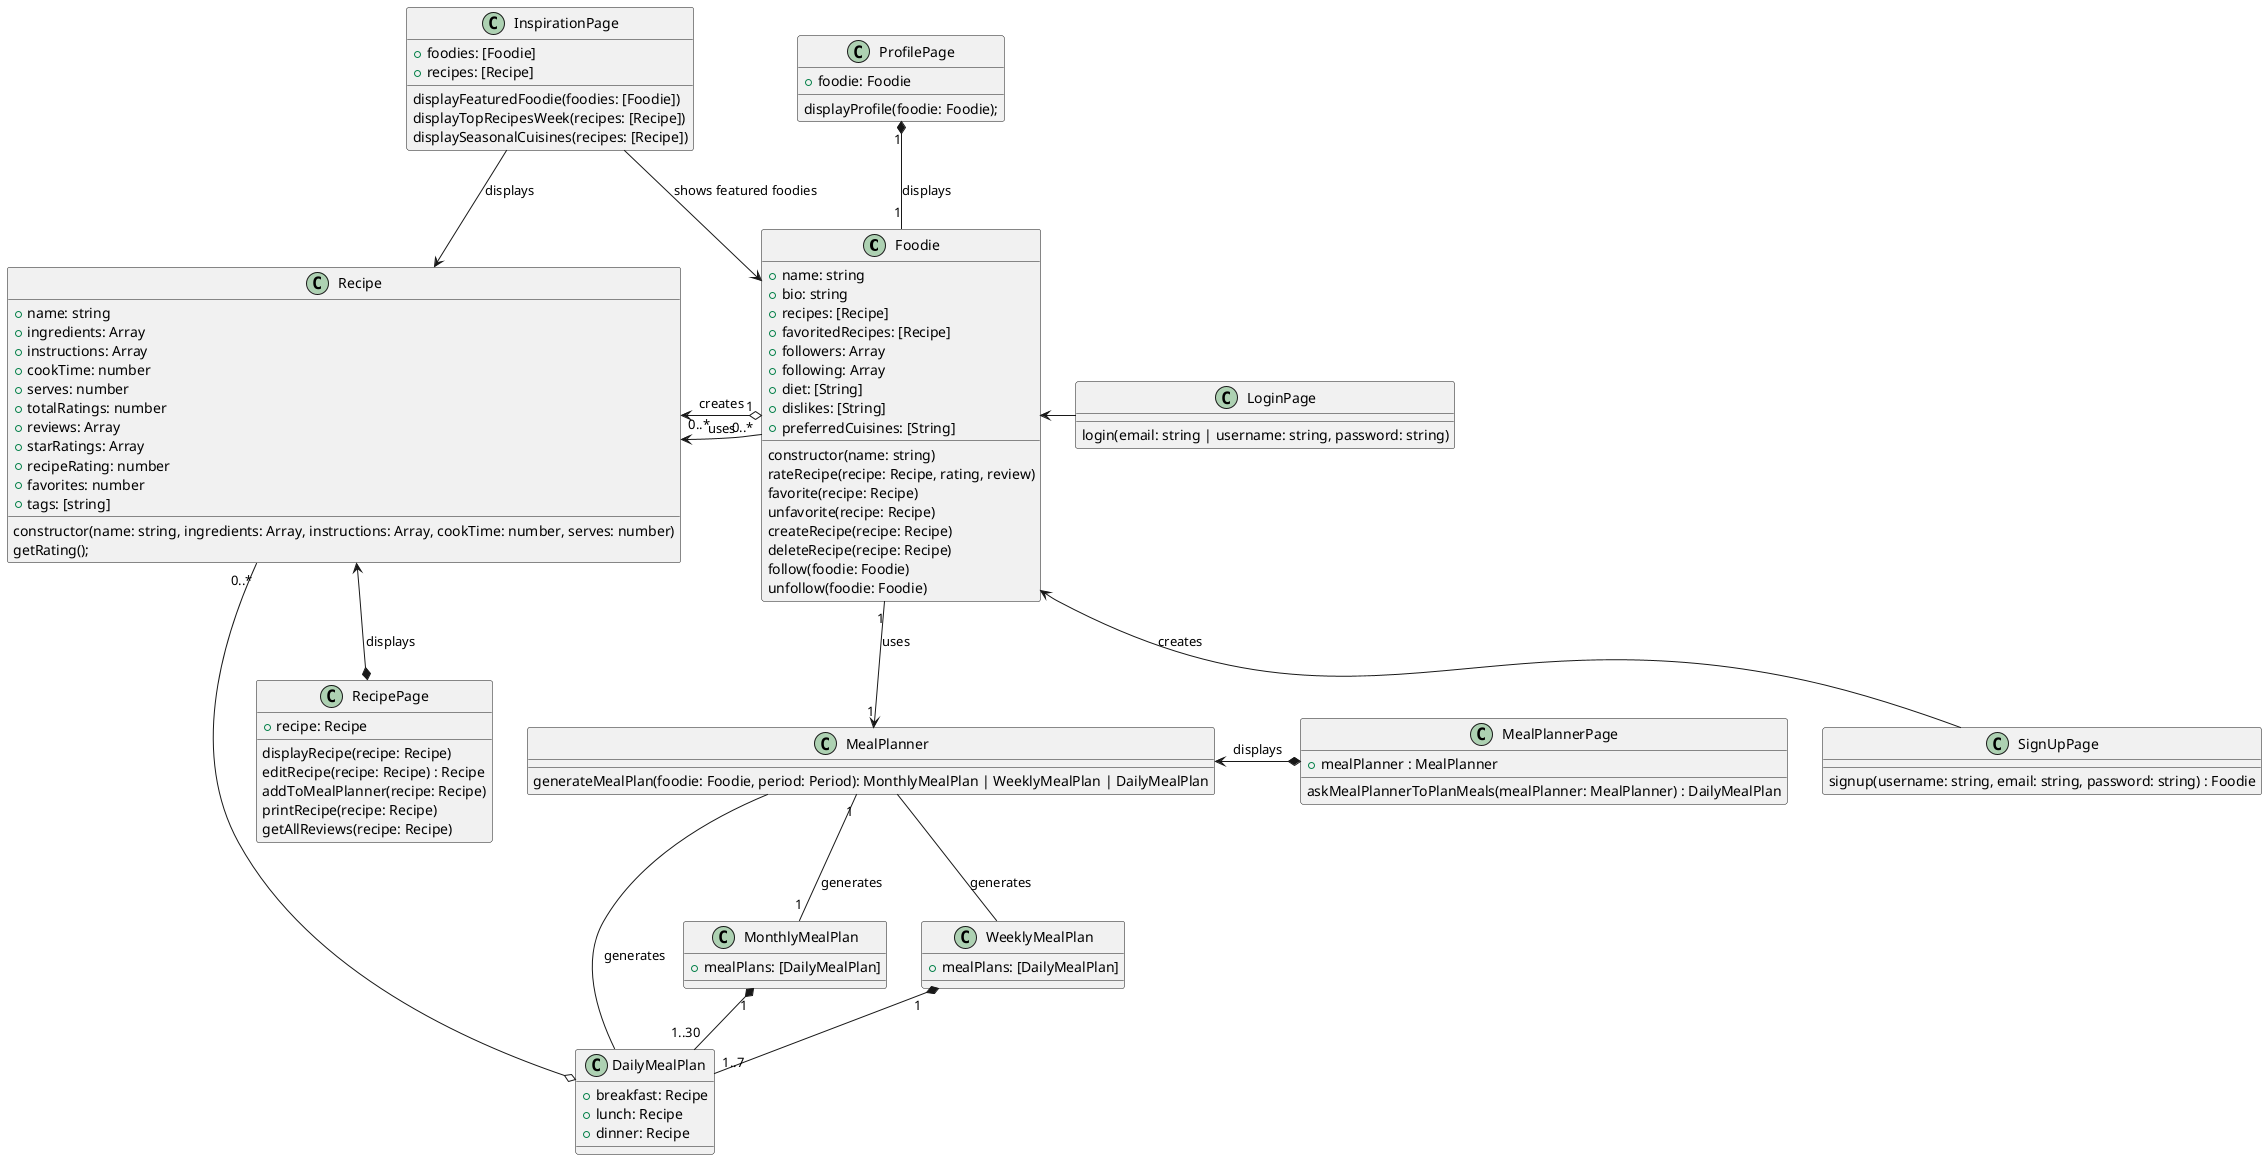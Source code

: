 @startuml Voodie Class Diagram

class Foodie {

    +name: string
    +bio: string
    +recipes: [Recipe]
    +favoritedRecipes: [Recipe]
    +followers: Array
    +following: Array
    +diet: [String]
    +dislikes: [String]
    +preferredCuisines: [String]

    constructor(name: string)
    rateRecipe(recipe: Recipe, rating, review)
    favorite(recipe: Recipe)
    unfavorite(recipe: Recipe)
    createRecipe(recipe: Recipe)
    deleteRecipe(recipe: Recipe)
    follow(foodie: Foodie)
    unfollow(foodie: Foodie)
}

class Recipe {
    +name: string
    +ingredients: Array
    +instructions: Array
    +cookTime: number
    +serves: number
    +totalRatings: number
    +reviews: Array
    +starRatings: Array
    +recipeRating: number
    +favorites: number
    +tags: [string]

    constructor(name: string, ingredients: Array, instructions: Array, cookTime: number, serves: number)
    getRating();
}

class RecipePage {
    +recipe: Recipe

    displayRecipe(recipe: Recipe)
    editRecipe(recipe: Recipe) : Recipe
    addToMealPlanner(recipe: Recipe)
    printRecipe(recipe: Recipe)
    getAllReviews(recipe: Recipe)
}

class MealPlannerPage {

    +mealPlanner : MealPlanner
    askMealPlannerToPlanMeals(mealPlanner: MealPlanner) : DailyMealPlan
}

class MealPlanner {
    generateMealPlan(foodie: Foodie, period: Period): MonthlyMealPlan | WeeklyMealPlan | DailyMealPlan
}

class MonthlyMealPlan {
    +mealPlans: [DailyMealPlan]
}

class WeeklyMealPlan {
    +mealPlans: [DailyMealPlan]
}

class DailyMealPlan {
    +breakfast: Recipe
    +lunch: Recipe
    +dinner: Recipe
}

class InspirationPage {
    +foodies: [Foodie]
    +recipes: [Recipe]

    displayFeaturedFoodie(foodies: [Foodie])
    displayTopRecipesWeek(recipes: [Recipe])
    displaySeasonalCuisines(recipes: [Recipe])
}

class LoginPage {
    login(email: string | username: string, password: string)
}

class SignUpPage {
    signup(username: string, email: string, password: string) : Foodie
}

class ProfilePage {
    +foodie: Foodie
    displayProfile(foodie: Foodie);
}

ProfilePage "1" *-- "1" Foodie : displays

Foodie <-right- LoginPage
Foodie <-down- SignUpPage : creates
Foodie "1" o-> "0..*" Recipe : creates
Foodie "1" --> "1" MealPlanner : uses
Foodie <- InspirationPage : shows featured foodies

MealPlanner "1" -- "1" MonthlyMealPlan : generates
MealPlanner -down- WeeklyMealPlan : generates
MealPlanner - DailyMealPlan : generates
MealPlanner <-right-* MealPlannerPage : displays

MonthlyMealPlan "1" *-down- "1..30" DailyMealPlan
WeeklyMealPlan "1" *-- "1..7" DailyMealPlan

Recipe <-right- "0..*" Foodie : uses
Recipe "0..*" -o DailyMealPlan
Recipe <-down-* RecipePage : displays
Recipe <-up- InspirationPage: displays

@enduml